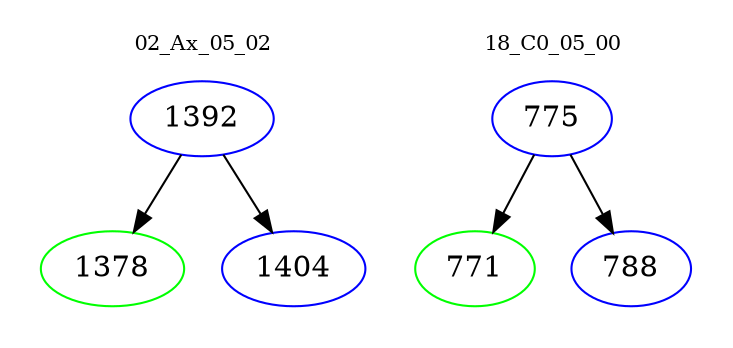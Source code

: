 digraph{
subgraph cluster_0 {
color = white
label = "02_Ax_05_02";
fontsize=10;
T0_1392 [label="1392", color="blue"]
T0_1392 -> T0_1378 [color="black"]
T0_1378 [label="1378", color="green"]
T0_1392 -> T0_1404 [color="black"]
T0_1404 [label="1404", color="blue"]
}
subgraph cluster_1 {
color = white
label = "18_C0_05_00";
fontsize=10;
T1_775 [label="775", color="blue"]
T1_775 -> T1_771 [color="black"]
T1_771 [label="771", color="green"]
T1_775 -> T1_788 [color="black"]
T1_788 [label="788", color="blue"]
}
}

